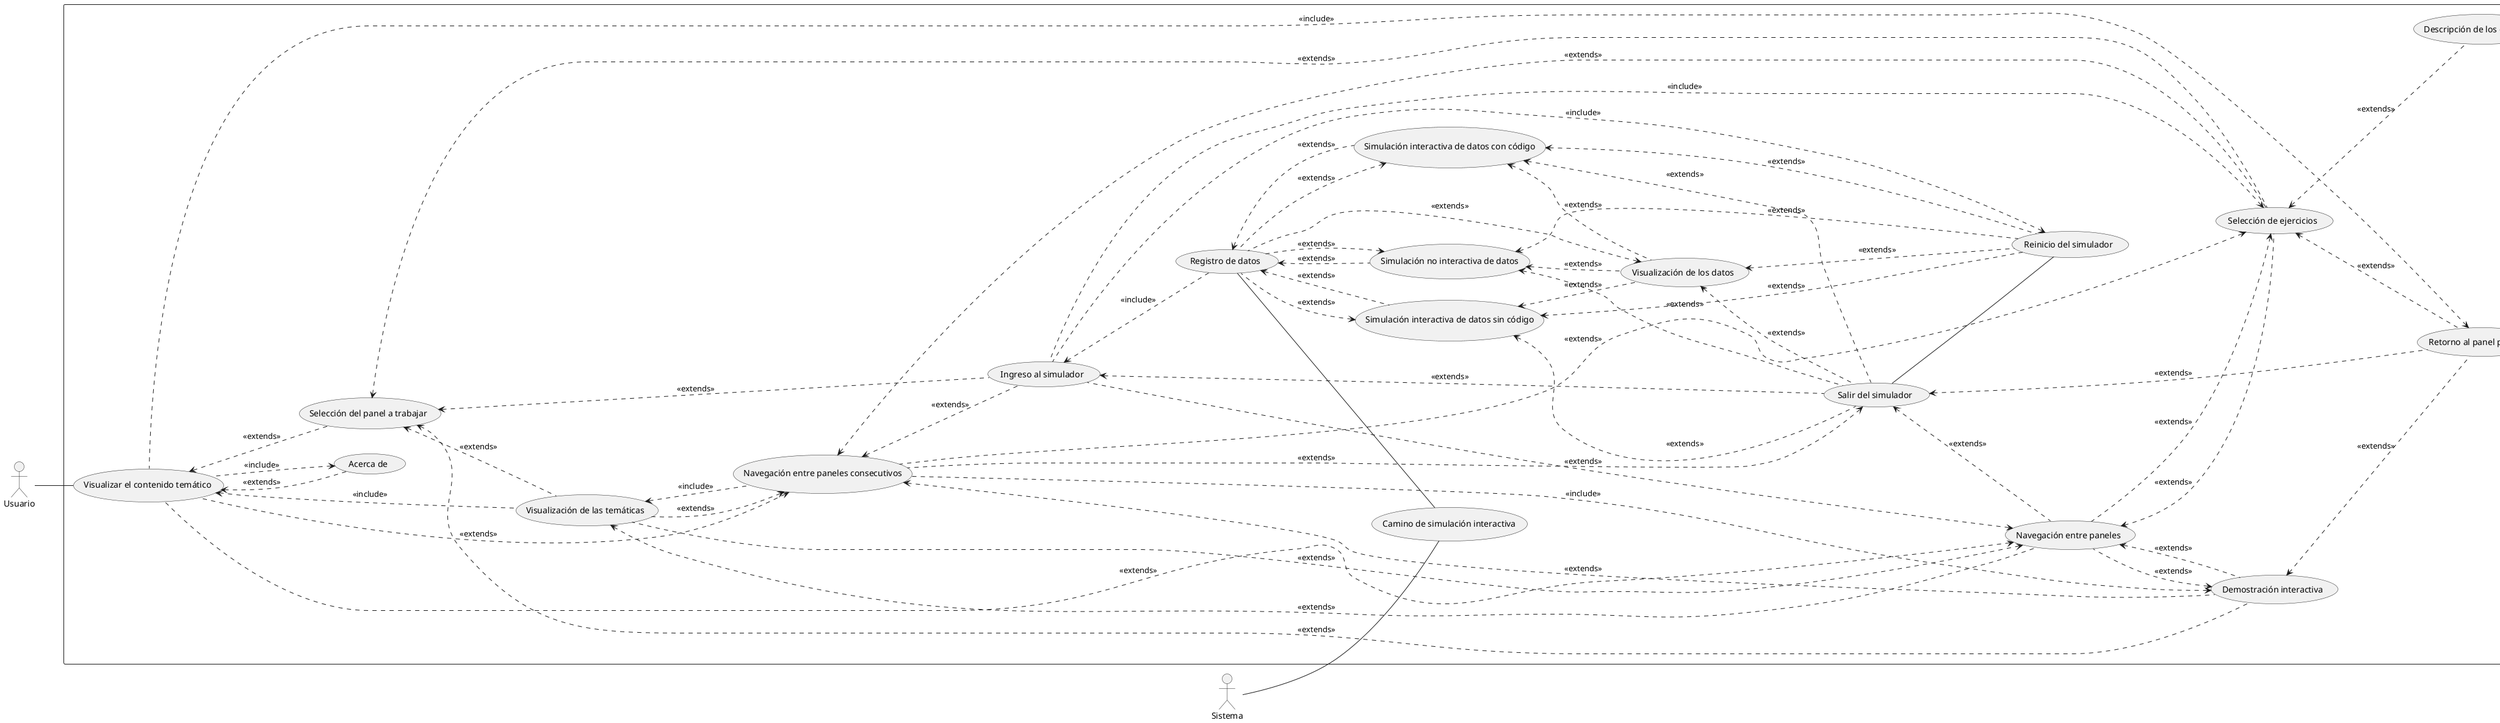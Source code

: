 @startuml
:Usuario: as user
:Sistema: as sys

left to right direction
skinparam packageStyle rectangle

rectangle {
    (Visualizar el contenido temático) as case1
    (Visualización de las temáticas) as case2
    (Demostración interactiva) as case3
    (Selección de ejercicios) as case4
    (Descripción de los ejercicios) as case5
    (Ingreso al simulador) as case6
    (Registro de datos) as case7
    (Simulación no interactiva de datos) as case8
    (Simulación interactiva de datos con código) as case9
    (Reinicio del simulador) as case10
    (Salir del simulador) as case11
    (Visualización de los datos) as case12
    (Retorno al panel principal) as case13
    (Simulación interactiva de datos sin código) as case14
    (Selección del panel a trabajar) as case15
    (Navegación entre paneles consecutivos) as case16
    (Camino de simulación interactiva) as case17
    (Acerca de) as case18
    (Navegación entre paneles) as case19

    user -- case1
    sys -- case17

    case1 <.. case18 : <<extends>>
    case1 <.. case15 : <<extends>>
    case1 <.. case2 : <<include>>

    case2 <.. case16 : <<include>>
    case2 <.. case19 : <<extends>>

    case3 <.. case16 : <<include>>
    case3 <.. case13 : <<extends>>
    case3 <.. case19 : <<extends>>

    case4 <.. case6 : <<include>>
    case4 <.. case5 : <<extends>>
    case4 <.. case16 : <<extends>>
    case4 <.. case13 : <<extends>>
    case4 <.. case19 : <<extends>>

    case6 <.. case7 : <<include>>
    case6 <.. case11 : <<extends>>

    case7 -- case17
    case7 <.. case8 : <<extends>>
    case7 <.. case9 : <<extends>>
    case7 <.. case14 : <<extends>>

    case8 <.. case7 : <<extends>>
    case8 <.. case10 : <<extends>>
    case8 <.. case11 : <<extends>>
    case8 <.. case12 : <<extends>>

    case9 <.. case7 : <<extends>>
    case9 <.. case10 : <<extends>>
    case9 <.. case11 : <<extends>>
    case9 <.. case12 : <<extends>>

    case10 <.. case6 : <<include>>

    case11 <.. case13 : <<extends>>
    case11 <.. case16 : <<extends>>
    case11 <.. case19 : <<extends>>
    case11 -- case10

    case12 <.. case7 : <<extends>>
    case12 <.. case10 : <<extends>>
    case12 <.. case11 : <<extends>>

    case13 <.. case1 : <<include>>

    case14 <.. case7 : <<extends>>
    case14 <.. case10 : <<extends>>
    case14 <.. case11 : <<extends>>
    case14 <.. case12 : <<extends>>

    case15 <.. case2 : <<extends>>
    case15 <.. case3 : <<extends>>
    case15 <.. case4 : <<extends>>
    case15 <.. case6 : <<extends>>

    case16 <.. case1 : <<extends>>
    case16 <.. case2 : <<extends>>
    case16 <.. case3 : <<extends>>
    case16 <.. case4 : <<extends>>
    case16 <.. case6 : <<extends>>

    case18 <.. case1 : <<include>>

    case19 <.. case1 : <<extends>>
    case19 <.. case2 : <<extends>>
    case19 <.. case3 : <<extends>>
    case19 <.. case4 : <<extends>>
    case19 <.. case6 : <<extends>>
}
@enduml